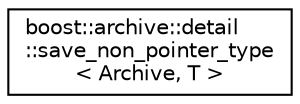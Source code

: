 digraph "Graphical Class Hierarchy"
{
  edge [fontname="Helvetica",fontsize="10",labelfontname="Helvetica",labelfontsize="10"];
  node [fontname="Helvetica",fontsize="10",shape=record];
  rankdir="LR";
  Node0 [label="boost::archive::detail\l::save_non_pointer_type\l\< Archive, T \>",height=0.2,width=0.4,color="black", fillcolor="white", style="filled",URL="$structboost_1_1archive_1_1detail_1_1save__non__pointer__type.html"];
}
